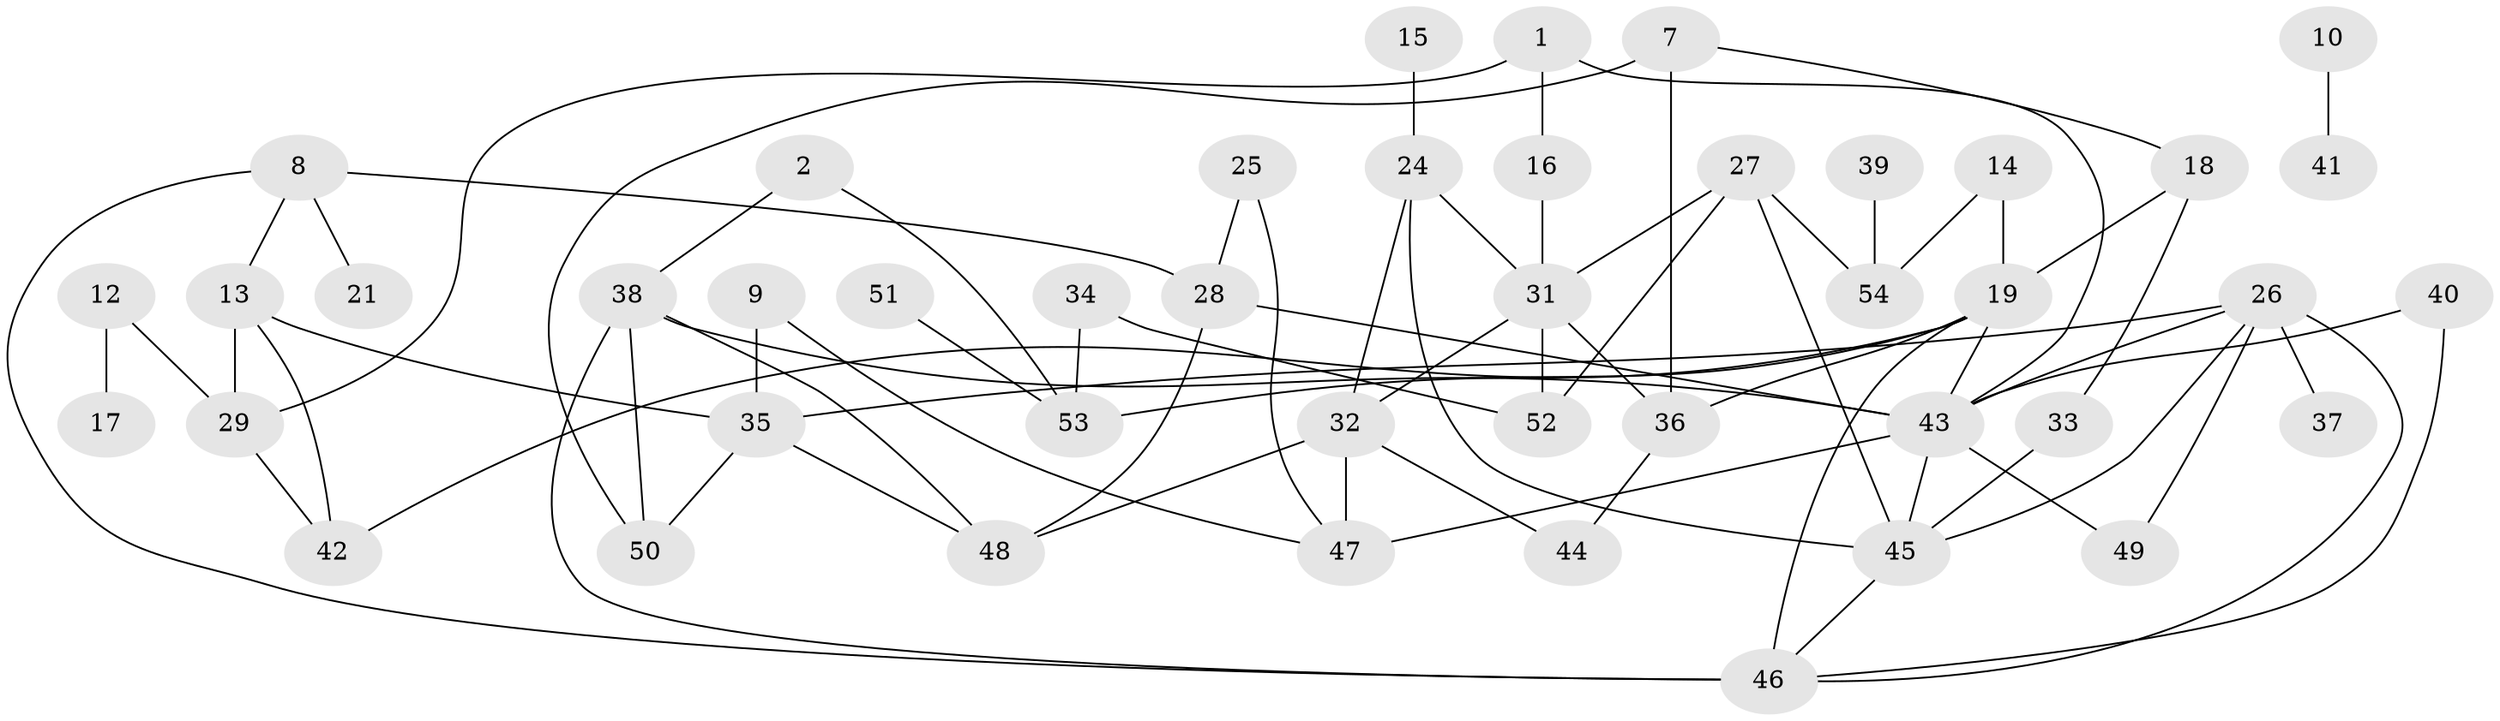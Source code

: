 // original degree distribution, {3: 0.19444444444444445, 1: 0.2222222222222222, 4: 0.17592592592592593, 2: 0.24074074074074073, 0: 0.07407407407407407, 6: 0.027777777777777776, 5: 0.05555555555555555, 7: 0.009259259259259259}
// Generated by graph-tools (version 1.1) at 2025/35/03/04/25 23:35:55]
// undirected, 45 vertices, 73 edges
graph export_dot {
  node [color=gray90,style=filled];
  1;
  2;
  7;
  8;
  9;
  10;
  12;
  13;
  14;
  15;
  16;
  17;
  18;
  19;
  21;
  24;
  25;
  26;
  27;
  28;
  29;
  31;
  32;
  33;
  34;
  35;
  36;
  37;
  38;
  39;
  40;
  41;
  42;
  43;
  44;
  45;
  46;
  47;
  48;
  49;
  50;
  51;
  52;
  53;
  54;
  1 -- 16 [weight=1.0];
  1 -- 29 [weight=1.0];
  1 -- 43 [weight=1.0];
  2 -- 38 [weight=1.0];
  2 -- 53 [weight=1.0];
  7 -- 18 [weight=1.0];
  7 -- 36 [weight=1.0];
  7 -- 50 [weight=1.0];
  8 -- 13 [weight=1.0];
  8 -- 21 [weight=1.0];
  8 -- 28 [weight=1.0];
  8 -- 46 [weight=1.0];
  9 -- 35 [weight=1.0];
  9 -- 47 [weight=1.0];
  10 -- 41 [weight=1.0];
  12 -- 17 [weight=1.0];
  12 -- 29 [weight=1.0];
  13 -- 29 [weight=1.0];
  13 -- 35 [weight=2.0];
  13 -- 42 [weight=1.0];
  14 -- 19 [weight=1.0];
  14 -- 54 [weight=1.0];
  15 -- 24 [weight=1.0];
  16 -- 31 [weight=1.0];
  18 -- 19 [weight=1.0];
  18 -- 33 [weight=1.0];
  19 -- 36 [weight=1.0];
  19 -- 42 [weight=1.0];
  19 -- 43 [weight=1.0];
  19 -- 46 [weight=2.0];
  19 -- 53 [weight=1.0];
  24 -- 31 [weight=1.0];
  24 -- 32 [weight=1.0];
  24 -- 45 [weight=1.0];
  25 -- 28 [weight=1.0];
  25 -- 47 [weight=1.0];
  26 -- 35 [weight=2.0];
  26 -- 37 [weight=1.0];
  26 -- 43 [weight=3.0];
  26 -- 45 [weight=1.0];
  26 -- 46 [weight=1.0];
  26 -- 49 [weight=1.0];
  27 -- 31 [weight=1.0];
  27 -- 45 [weight=1.0];
  27 -- 52 [weight=1.0];
  27 -- 54 [weight=1.0];
  28 -- 43 [weight=1.0];
  28 -- 48 [weight=1.0];
  29 -- 42 [weight=1.0];
  31 -- 32 [weight=1.0];
  31 -- 36 [weight=1.0];
  31 -- 52 [weight=2.0];
  32 -- 44 [weight=1.0];
  32 -- 47 [weight=1.0];
  32 -- 48 [weight=1.0];
  33 -- 45 [weight=1.0];
  34 -- 52 [weight=1.0];
  34 -- 53 [weight=1.0];
  35 -- 48 [weight=1.0];
  35 -- 50 [weight=1.0];
  36 -- 44 [weight=1.0];
  38 -- 43 [weight=1.0];
  38 -- 46 [weight=1.0];
  38 -- 48 [weight=1.0];
  38 -- 50 [weight=1.0];
  39 -- 54 [weight=1.0];
  40 -- 43 [weight=1.0];
  40 -- 46 [weight=1.0];
  43 -- 45 [weight=1.0];
  43 -- 47 [weight=2.0];
  43 -- 49 [weight=1.0];
  45 -- 46 [weight=1.0];
  51 -- 53 [weight=1.0];
}
